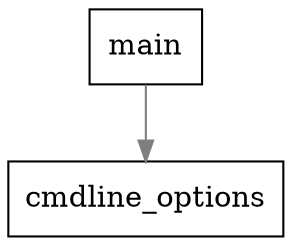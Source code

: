 
digraph G {
concentrate=true
splines=true
node[shape=record,style=filled,fillcolor=white]
edge[color=gray50]
main -> cmdline_options
 }

